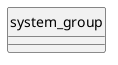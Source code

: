 @startuml uml
skinparam monochrome true
skinparam linetype ortho
hide circle

entity system_group {
}

@enduml

